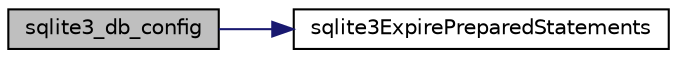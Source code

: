 digraph "sqlite3_db_config"
{
  edge [fontname="Helvetica",fontsize="10",labelfontname="Helvetica",labelfontsize="10"];
  node [fontname="Helvetica",fontsize="10",shape=record];
  rankdir="LR";
  Node1 [label="sqlite3_db_config",height=0.2,width=0.4,color="black", fillcolor="grey75", style="filled", fontcolor="black"];
  Node1 -> Node2 [color="midnightblue",fontsize="10",style="solid",fontname="Helvetica"];
  Node2 [label="sqlite3ExpirePreparedStatements",height=0.2,width=0.4,color="black", fillcolor="white", style="filled",URL="$sqlite3_8c.html#af8baf566e769881b3d0bbdb0d2b4cdfe"];
}

